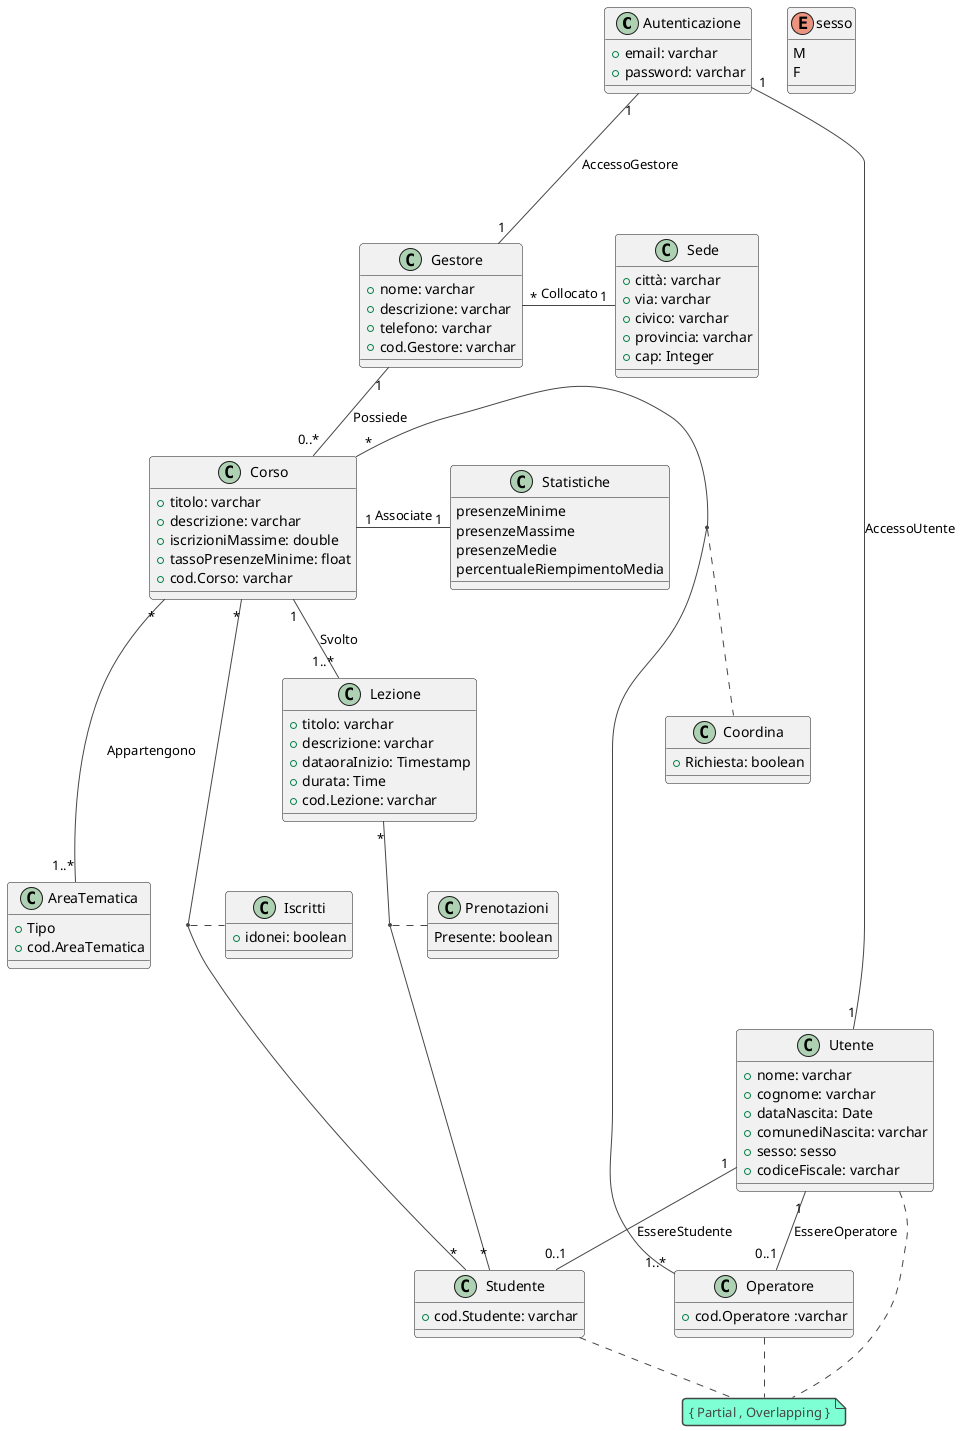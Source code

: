 @startuml
'https://plantuml.com/class-diagram
!theme vibrant
class Autenticazione {
  +email: varchar
  +password: varchar
}
Autenticazione "1" --- "1" Utente:AccessoUtente
Autenticazione "1" --- "1" Gestore:AccessoGestore
class Utente{
  +nome: varchar
  +cognome: varchar
  +dataNascita: Date
  +comunediNascita: varchar
  +sesso: sesso
  +codiceFiscale: varchar
}
note "{ Partial , Overlapping }" as N1
Utente ... N1
Operatore .. N1
Studente .. N1
class Sede {
  +città: varchar
  +via: varchar
  +civico: varchar
  +provincia: varchar
  +cap: Integer
}
class Gestore {
  +nome: varchar
  +descrizione: varchar
  +telefono: varchar
  +cod.Gestore: varchar
}
Gestore "*" - "1" Sede:Collocato
class Operatore{
  +cod.Operatore :varchar
}
class Studente{
  +cod.Studente: varchar
}
enum sesso{
M
F
}
Utente "1" -- "0..1" Operatore:EssereOperatore
Utente "1" -- "0..1" Studente:EssereStudente
Gestore "1" -- "0..*" Corso:Possiede
Corso "*" --- "*" Studente
Corso "*" - "1..*" Operatore
(Corso,Operatore)..Coordina
class Coordina{
  +Richiesta: boolean
}

class Corso{
  +titolo: varchar
  +descrizione: varchar
  +iscrizioniMassime: double
  +tassoPresenzeMinime: float
  +cod.Corso: varchar
}
class AreaTematica{
  +Tipo
  +cod.AreaTematica
}
Corso "*" --- "1..*" AreaTematica:Appartengono
class Lezione{
  +titolo: varchar
  +descrizione: varchar
  +dataoraInizio: Timestamp
  +durata: Time
  +cod.Lezione: varchar
}
Corso "1" -- "1..*" Lezione:Svolto
(Corso, Studente) .. Iscritti
Lezione "*" -- "*" Studente
(Lezione,Studente)..Prenotazioni
class Prenotazioni{
Presente: boolean
}
class Iscritti{
+idonei: boolean
}
class Statistiche{
  presenzeMinime
  presenzeMassime
  presenzeMedie
  percentualeRiempimentoMedia
}
Corso "1" - "1" Statistiche:Associate
@enduml